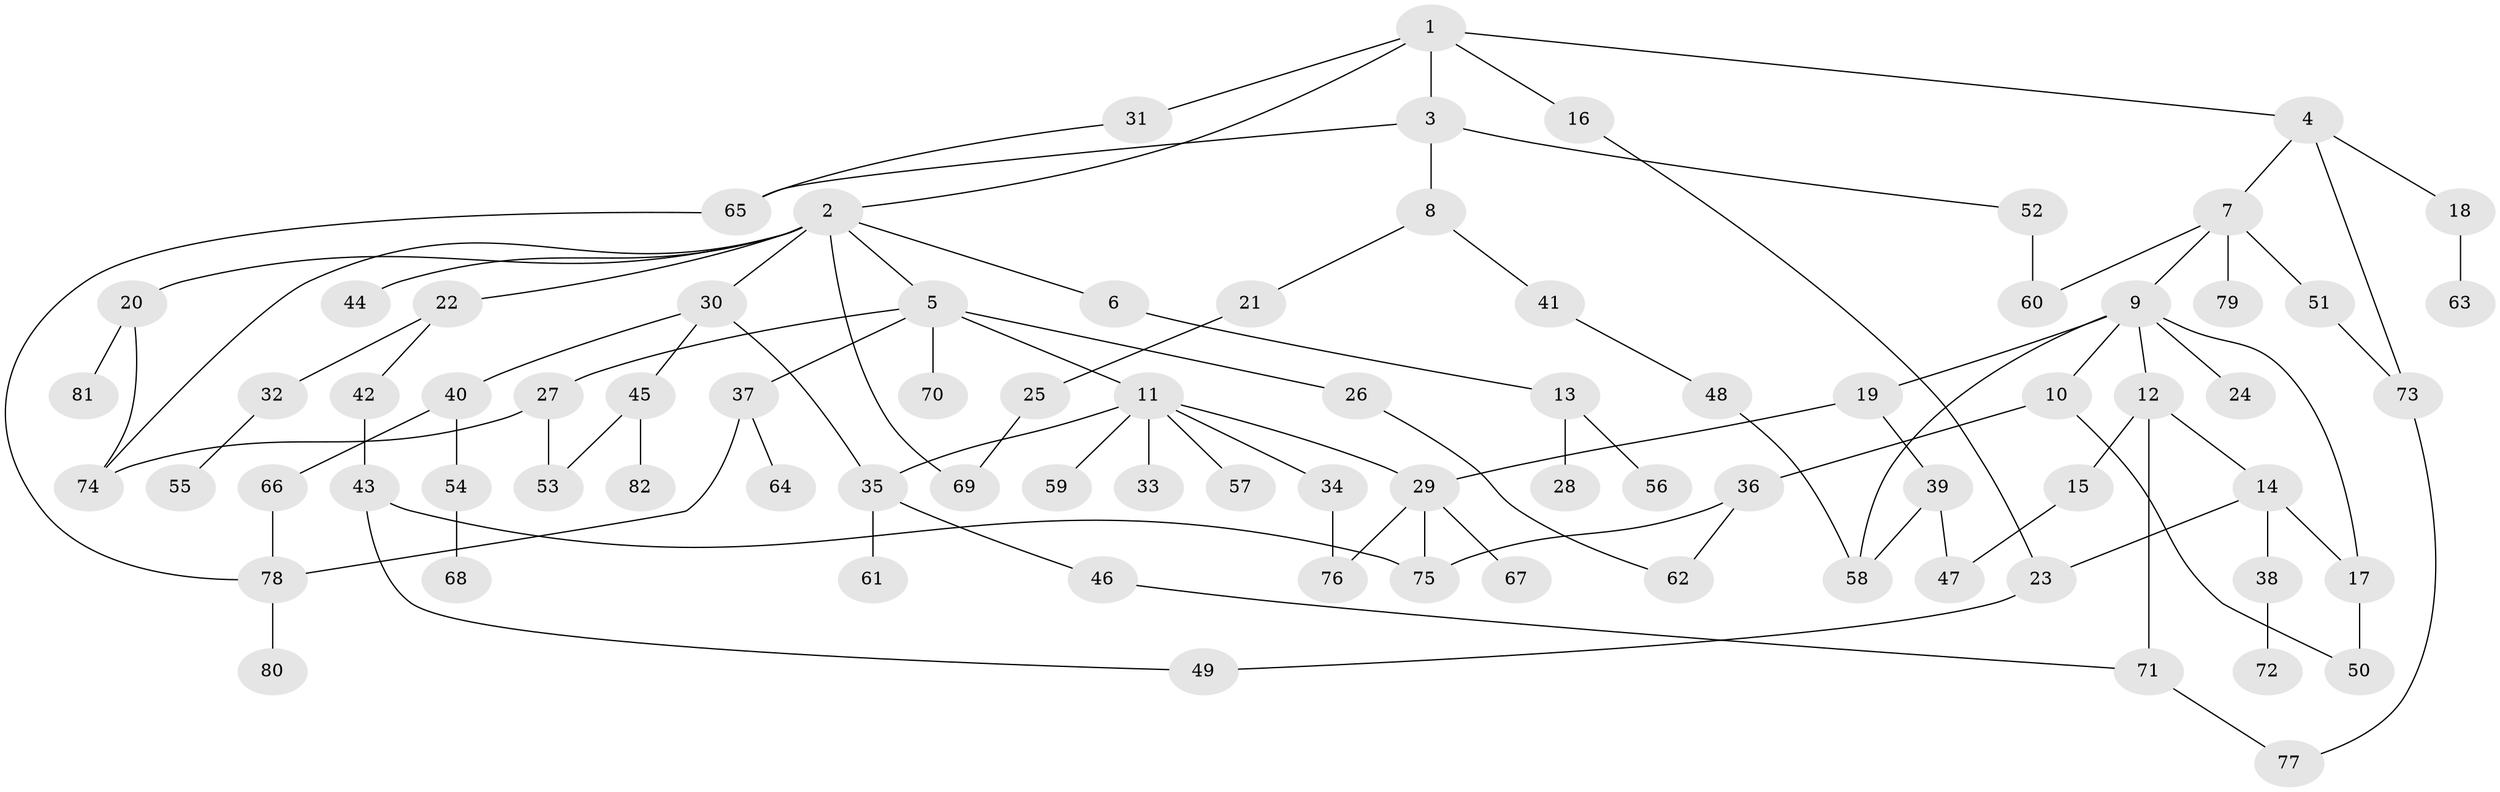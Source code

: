 // coarse degree distribution, {12: 0.01818181818181818, 5: 0.09090909090909091, 4: 0.09090909090909091, 6: 0.03636363636363636, 2: 0.2909090909090909, 3: 0.2, 8: 0.01818181818181818, 1: 0.2545454545454545}
// Generated by graph-tools (version 1.1) at 2025/41/03/06/25 10:41:27]
// undirected, 82 vertices, 105 edges
graph export_dot {
graph [start="1"]
  node [color=gray90,style=filled];
  1;
  2;
  3;
  4;
  5;
  6;
  7;
  8;
  9;
  10;
  11;
  12;
  13;
  14;
  15;
  16;
  17;
  18;
  19;
  20;
  21;
  22;
  23;
  24;
  25;
  26;
  27;
  28;
  29;
  30;
  31;
  32;
  33;
  34;
  35;
  36;
  37;
  38;
  39;
  40;
  41;
  42;
  43;
  44;
  45;
  46;
  47;
  48;
  49;
  50;
  51;
  52;
  53;
  54;
  55;
  56;
  57;
  58;
  59;
  60;
  61;
  62;
  63;
  64;
  65;
  66;
  67;
  68;
  69;
  70;
  71;
  72;
  73;
  74;
  75;
  76;
  77;
  78;
  79;
  80;
  81;
  82;
  1 -- 2;
  1 -- 3;
  1 -- 4;
  1 -- 16;
  1 -- 31;
  2 -- 5;
  2 -- 6;
  2 -- 20;
  2 -- 22;
  2 -- 30;
  2 -- 44;
  2 -- 69;
  2 -- 74;
  3 -- 8;
  3 -- 52;
  3 -- 65;
  4 -- 7;
  4 -- 18;
  4 -- 73;
  5 -- 11;
  5 -- 26;
  5 -- 27;
  5 -- 37;
  5 -- 70;
  6 -- 13;
  7 -- 9;
  7 -- 51;
  7 -- 60;
  7 -- 79;
  8 -- 21;
  8 -- 41;
  9 -- 10;
  9 -- 12;
  9 -- 19;
  9 -- 24;
  9 -- 58;
  9 -- 17;
  10 -- 36;
  10 -- 50;
  11 -- 29;
  11 -- 33;
  11 -- 34;
  11 -- 35;
  11 -- 57;
  11 -- 59;
  12 -- 14;
  12 -- 15;
  12 -- 71;
  13 -- 28;
  13 -- 56;
  14 -- 17;
  14 -- 23;
  14 -- 38;
  15 -- 47;
  16 -- 23;
  17 -- 50;
  18 -- 63;
  19 -- 39;
  19 -- 29;
  20 -- 81;
  20 -- 74;
  21 -- 25;
  22 -- 32;
  22 -- 42;
  23 -- 49;
  25 -- 69;
  26 -- 62;
  27 -- 74;
  27 -- 53;
  29 -- 67;
  29 -- 75;
  29 -- 76;
  30 -- 40;
  30 -- 45;
  30 -- 35;
  31 -- 65;
  32 -- 55;
  34 -- 76;
  35 -- 46;
  35 -- 61;
  36 -- 62;
  36 -- 75;
  37 -- 64;
  37 -- 78;
  38 -- 72;
  39 -- 58;
  39 -- 47;
  40 -- 54;
  40 -- 66;
  41 -- 48;
  42 -- 43;
  43 -- 49;
  43 -- 75;
  45 -- 53;
  45 -- 82;
  46 -- 71;
  48 -- 58;
  51 -- 73;
  52 -- 60;
  54 -- 68;
  65 -- 78;
  66 -- 78;
  71 -- 77;
  73 -- 77;
  78 -- 80;
}

